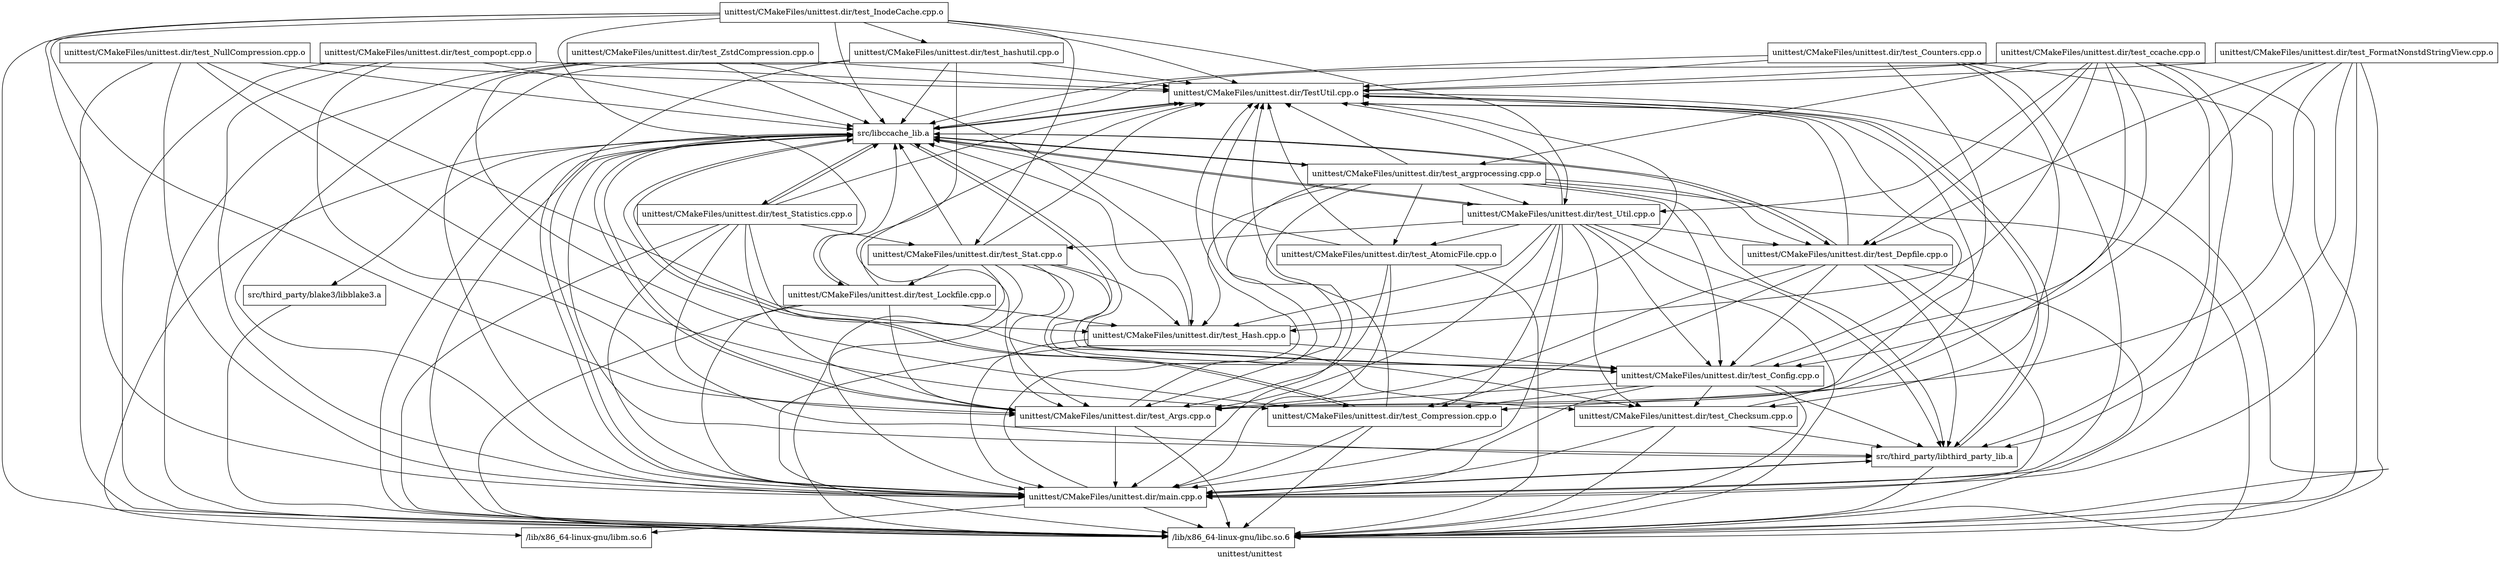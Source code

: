 digraph "unittest/unittest" {
	label="unittest/unittest";

	Node0x5651ae24cfc8 [shape=record,shape=record,label="{unittest/CMakeFiles/unittest.dir/TestUtil.cpp.o}"];
	Node0x5651ae24cfc8 -> Node0x5651ae24c128;
	Node0x5651ae24cfc8 -> Node0x5651ae24ab38;
	Node0x5651ae24cfc8 -> Node0x5651ae24d850;
	Node0x5651ae24c128 [shape=record,shape=record,label="{/lib/x86_64-linux-gnu/libc.so.6}"];
	Node0x5651ae24ab38 [shape=record,shape=record,label="{src/libccache_lib.a}"];
	Node0x5651ae24ab38 -> Node0x5651ae24cfc8;
	Node0x5651ae24ab38 -> Node0x5651ae24b150;
	Node0x5651ae24ab38 -> Node0x5651ae24cef8;
	Node0x5651ae24ab38 -> Node0x5651ae24c128;
	Node0x5651ae24ab38 -> Node0x5651ae24d850;
	Node0x5651ae24ab38 -> Node0x5651ae24acd8;
	Node0x5651ae24ab38 -> Node0x5651ae24c608;
	Node0x5651ae24ab38 -> Node0x5651ae24d510;
	Node0x5651ae24ab38 -> Node0x5651ae24d3d8;
	Node0x5651ae24ab38 -> Node0x5651ae24d2a0;
	Node0x5651ae24ab38 -> Node0x5651ae24b8a0;
	Node0x5651ae24ab38 -> Node0x5651ae24b220;
	Node0x5651ae24ab38 -> Node0x5651ae24b288;
	Node0x5651ae24d850 [shape=record,shape=record,label="{src/third_party/libthird_party_lib.a}"];
	Node0x5651ae24d850 -> Node0x5651ae24cfc8;
	Node0x5651ae24d850 -> Node0x5651ae24acd8;
	Node0x5651ae24d850 -> Node0x5651ae24c128;
	Node0x5651ae24acd8 [shape=record,shape=record,label="{unittest/CMakeFiles/unittest.dir/main.cpp.o}"];
	Node0x5651ae24acd8 -> Node0x5651ae24cfc8;
	Node0x5651ae24acd8 -> Node0x5651ae24b288;
	Node0x5651ae24acd8 -> Node0x5651ae24c128;
	Node0x5651ae24acd8 -> Node0x5651ae24ab38;
	Node0x5651ae24acd8 -> Node0x5651ae24d850;
	Node0x5651ae24b288 [shape=record,shape=record,label="{/lib/x86_64-linux-gnu/libm.so.6}"];
	Node0x5651ae24b150 [shape=record,shape=record,label="{unittest/CMakeFiles/unittest.dir/test_Args.cpp.o}"];
	Node0x5651ae24b150 -> Node0x5651ae24cfc8;
	Node0x5651ae24b150 -> Node0x5651ae24acd8;
	Node0x5651ae24b150 -> Node0x5651ae24ab38;
	Node0x5651ae24b150 -> Node0x5651ae24c128;
	Node0x5651ae24b490 [shape=record,shape=record,label="{unittest/CMakeFiles/unittest.dir/test_AtomicFile.cpp.o}"];
	Node0x5651ae24b490 -> Node0x5651ae24cfc8;
	Node0x5651ae24b490 -> Node0x5651ae24acd8;
	Node0x5651ae24b490 -> Node0x5651ae24b150;
	Node0x5651ae24b490 -> Node0x5651ae24ab38;
	Node0x5651ae24b490 -> Node0x5651ae24c128;
	Node0x5651ae24c9b0 [shape=record,shape=record,label="{unittest/CMakeFiles/unittest.dir/test_Checksum.cpp.o}"];
	Node0x5651ae24c9b0 -> Node0x5651ae24cfc8;
	Node0x5651ae24c9b0 -> Node0x5651ae24acd8;
	Node0x5651ae24c9b0 -> Node0x5651ae24c128;
	Node0x5651ae24c9b0 -> Node0x5651ae24d850;
	Node0x5651ae24c608 [shape=record,shape=record,label="{unittest/CMakeFiles/unittest.dir/test_Compression.cpp.o}"];
	Node0x5651ae24c608 -> Node0x5651ae24cfc8;
	Node0x5651ae24c608 -> Node0x5651ae24acd8;
	Node0x5651ae24c608 -> Node0x5651ae24ab38;
	Node0x5651ae24c608 -> Node0x5651ae24c128;
	Node0x5651ae24cef8 [shape=record,shape=record,label="{unittest/CMakeFiles/unittest.dir/test_Config.cpp.o}"];
	Node0x5651ae24cef8 -> Node0x5651ae24cfc8;
	Node0x5651ae24cef8 -> Node0x5651ae24acd8;
	Node0x5651ae24cef8 -> Node0x5651ae24b150;
	Node0x5651ae24cef8 -> Node0x5651ae24c9b0;
	Node0x5651ae24cef8 -> Node0x5651ae24c608;
	Node0x5651ae24cef8 -> Node0x5651ae24ab38;
	Node0x5651ae24cef8 -> Node0x5651ae24c128;
	Node0x5651ae24cef8 -> Node0x5651ae24d850;
	Node0x5651ae24b0e8 [shape=record,shape=record,label="{unittest/CMakeFiles/unittest.dir/test_Counters.cpp.o}"];
	Node0x5651ae24b0e8 -> Node0x5651ae24cfc8;
	Node0x5651ae24b0e8 -> Node0x5651ae24acd8;
	Node0x5651ae24b0e8 -> Node0x5651ae24b150;
	Node0x5651ae24b0e8 -> Node0x5651ae24c9b0;
	Node0x5651ae24b0e8 -> Node0x5651ae24c128;
	Node0x5651ae24b0e8 -> Node0x5651ae24ab38;
	Node0x5651ae24d510 [shape=record,shape=record,label="{unittest/CMakeFiles/unittest.dir/test_Depfile.cpp.o}"];
	Node0x5651ae24d510 -> Node0x5651ae24cfc8;
	Node0x5651ae24d510 -> Node0x5651ae24acd8;
	Node0x5651ae24d510 -> Node0x5651ae24b150;
	Node0x5651ae24d510 -> Node0x5651ae24c608;
	Node0x5651ae24d510 -> Node0x5651ae24cef8;
	Node0x5651ae24d510 -> Node0x5651ae24c128;
	Node0x5651ae24d510 -> Node0x5651ae24ab38;
	Node0x5651ae24d510 -> Node0x5651ae24d850;
	Node0x5651ae24b2f0 [shape=record,shape=record,label="{unittest/CMakeFiles/unittest.dir/test_FormatNonstdStringView.cpp.o}"];
	Node0x5651ae24b2f0 -> Node0x5651ae24cfc8;
	Node0x5651ae24b2f0 -> Node0x5651ae24acd8;
	Node0x5651ae24b2f0 -> Node0x5651ae24c608;
	Node0x5651ae24b2f0 -> Node0x5651ae24cef8;
	Node0x5651ae24b2f0 -> Node0x5651ae24d510;
	Node0x5651ae24b2f0 -> Node0x5651ae24c128;
	Node0x5651ae24b2f0 -> Node0x5651ae24d850;
	Node0x5651ae24a8c8 [shape=record,shape=record,label="{unittest/CMakeFiles/unittest.dir/test_Hash.cpp.o}"];
	Node0x5651ae24a8c8 -> Node0x5651ae24cfc8;
	Node0x5651ae24a8c8 -> Node0x5651ae24acd8;
	Node0x5651ae24a8c8 -> Node0x5651ae24cef8;
	Node0x5651ae24a8c8 -> Node0x5651ae24c128;
	Node0x5651ae24a8c8 -> Node0x5651ae24ab38;
	Node0x5651ae24bb78 [shape=record,shape=record,label="{unittest/CMakeFiles/unittest.dir/test_Lockfile.cpp.o}"];
	Node0x5651ae24bb78 -> Node0x5651ae24cfc8;
	Node0x5651ae24bb78 -> Node0x5651ae24acd8;
	Node0x5651ae24bb78 -> Node0x5651ae24b150;
	Node0x5651ae24bb78 -> Node0x5651ae24a8c8;
	Node0x5651ae24bb78 -> Node0x5651ae24c128;
	Node0x5651ae24bb78 -> Node0x5651ae24ab38;
	Node0x5651ae24cae8 [shape=record,shape=record,label="{unittest/CMakeFiles/unittest.dir/test_NullCompression.cpp.o}"];
	Node0x5651ae24cae8 -> Node0x5651ae24cfc8;
	Node0x5651ae24cae8 -> Node0x5651ae24acd8;
	Node0x5651ae24cae8 -> Node0x5651ae24c608;
	Node0x5651ae24cae8 -> Node0x5651ae24a8c8;
	Node0x5651ae24cae8 -> Node0x5651ae24ab38;
	Node0x5651ae24cae8 -> Node0x5651ae24c128;
	Node0x5651ae24c260 [shape=record,shape=record,label="{unittest/CMakeFiles/unittest.dir/test_Stat.cpp.o}"];
	Node0x5651ae24c260 -> Node0x5651ae24cfc8;
	Node0x5651ae24c260 -> Node0x5651ae24acd8;
	Node0x5651ae24c260 -> Node0x5651ae24b150;
	Node0x5651ae24c260 -> Node0x5651ae24c9b0;
	Node0x5651ae24c260 -> Node0x5651ae24cef8;
	Node0x5651ae24c260 -> Node0x5651ae24a8c8;
	Node0x5651ae24c260 -> Node0x5651ae24bb78;
	Node0x5651ae24c260 -> Node0x5651ae24c128;
	Node0x5651ae24c260 -> Node0x5651ae24ab38;
	Node0x5651ae24d2a0 [shape=record,shape=record,label="{unittest/CMakeFiles/unittest.dir/test_Statistics.cpp.o}"];
	Node0x5651ae24d2a0 -> Node0x5651ae24cfc8;
	Node0x5651ae24d2a0 -> Node0x5651ae24acd8;
	Node0x5651ae24d2a0 -> Node0x5651ae24b150;
	Node0x5651ae24d2a0 -> Node0x5651ae24c9b0;
	Node0x5651ae24d2a0 -> Node0x5651ae24c260;
	Node0x5651ae24d2a0 -> Node0x5651ae24c128;
	Node0x5651ae24d2a0 -> Node0x5651ae24ab38;
	Node0x5651ae24d2a0 -> Node0x5651ae24d850;
	Node0x5651ae24b8a0 [shape=record,shape=record,label="{unittest/CMakeFiles/unittest.dir/test_Util.cpp.o}"];
	Node0x5651ae24b8a0 -> Node0x5651ae24cfc8;
	Node0x5651ae24b8a0 -> Node0x5651ae24acd8;
	Node0x5651ae24b8a0 -> Node0x5651ae24b150;
	Node0x5651ae24b8a0 -> Node0x5651ae24b490;
	Node0x5651ae24b8a0 -> Node0x5651ae24c9b0;
	Node0x5651ae24b8a0 -> Node0x5651ae24c608;
	Node0x5651ae24b8a0 -> Node0x5651ae24cef8;
	Node0x5651ae24b8a0 -> Node0x5651ae24d510;
	Node0x5651ae24b8a0 -> Node0x5651ae24a8c8;
	Node0x5651ae24b8a0 -> Node0x5651ae24c260;
	Node0x5651ae24b8a0 -> Node0x5651ae24ab38;
	Node0x5651ae24b8a0 -> Node0x5651ae24c128;
	Node0x5651ae24b8a0 -> Node0x5651ae24d850;
	Node0x5651ae24a860 [shape=record,shape=record,label="{unittest/CMakeFiles/unittest.dir/test_ZstdCompression.cpp.o}"];
	Node0x5651ae24a860 -> Node0x5651ae24cfc8;
	Node0x5651ae24a860 -> Node0x5651ae24acd8;
	Node0x5651ae24a860 -> Node0x5651ae24c608;
	Node0x5651ae24a860 -> Node0x5651ae24a8c8;
	Node0x5651ae24a860 -> Node0x5651ae24ab38;
	Node0x5651ae24a860 -> Node0x5651ae24c128;
	Node0x5651ae24b220 [shape=record,shape=record,label="{unittest/CMakeFiles/unittest.dir/test_argprocessing.cpp.o}"];
	Node0x5651ae24b220 -> Node0x5651ae24cfc8;
	Node0x5651ae24b220 -> Node0x5651ae24acd8;
	Node0x5651ae24b220 -> Node0x5651ae24b150;
	Node0x5651ae24b220 -> Node0x5651ae24b490;
	Node0x5651ae24b220 -> Node0x5651ae24cef8;
	Node0x5651ae24b220 -> Node0x5651ae24d510;
	Node0x5651ae24b220 -> Node0x5651ae24a8c8;
	Node0x5651ae24b220 -> Node0x5651ae24b8a0;
	Node0x5651ae24b220 -> Node0x5651ae24ab38;
	Node0x5651ae24b220 -> Node0x5651ae24c128;
	Node0x5651ae24b220 -> Node0x5651ae24d850;
	Node0x5651ae24d578 [shape=record,shape=record,label="{unittest/CMakeFiles/unittest.dir/test_ccache.cpp.o}"];
	Node0x5651ae24d578 -> Node0x5651ae24cfc8;
	Node0x5651ae24d578 -> Node0x5651ae24acd8;
	Node0x5651ae24d578 -> Node0x5651ae24b150;
	Node0x5651ae24d578 -> Node0x5651ae24cef8;
	Node0x5651ae24d578 -> Node0x5651ae24d510;
	Node0x5651ae24d578 -> Node0x5651ae24a8c8;
	Node0x5651ae24d578 -> Node0x5651ae24b8a0;
	Node0x5651ae24d578 -> Node0x5651ae24b220;
	Node0x5651ae24d578 -> Node0x5651ae24ab38;
	Node0x5651ae24d578 -> Node0x5651ae24c128;
	Node0x5651ae24d578 -> Node0x5651ae24d850;
	Node0x5651ae24bc48 [shape=record,shape=record,label="{unittest/CMakeFiles/unittest.dir/test_compopt.cpp.o}"];
	Node0x5651ae24bc48 -> Node0x5651ae24cfc8;
	Node0x5651ae24bc48 -> Node0x5651ae24acd8;
	Node0x5651ae24bc48 -> Node0x5651ae24b150;
	Node0x5651ae24bc48 -> Node0x5651ae24c128;
	Node0x5651ae24bc48 -> Node0x5651ae24ab38;
	Node0x5651ae24b1b8 [shape=record,shape=record,label="{unittest/CMakeFiles/unittest.dir/test_hashutil.cpp.o}"];
	Node0x5651ae24b1b8 -> Node0x5651ae24cfc8;
	Node0x5651ae24b1b8 -> Node0x5651ae24acd8;
	Node0x5651ae24b1b8 -> Node0x5651ae24b150;
	Node0x5651ae24b1b8 -> Node0x5651ae24c128;
	Node0x5651ae24b1b8 -> Node0x5651ae24ab38;
	Node0x5651ae24ce28 [shape=record,shape=record,label="{unittest/CMakeFiles/unittest.dir/test_InodeCache.cpp.o}"];
	Node0x5651ae24ce28 -> Node0x5651ae24cfc8;
	Node0x5651ae24ce28 -> Node0x5651ae24acd8;
	Node0x5651ae24ce28 -> Node0x5651ae24b150;
	Node0x5651ae24ce28 -> Node0x5651ae24bb78;
	Node0x5651ae24ce28 -> Node0x5651ae24c260;
	Node0x5651ae24ce28 -> Node0x5651ae24b8a0;
	Node0x5651ae24ce28 -> Node0x5651ae24b1b8;
	Node0x5651ae24ce28 -> Node0x5651ae24ab38;
	Node0x5651ae24ce28 -> Node0x5651ae24c128;
	Node0x5651ae24d3d8 [shape=record,shape=record,label="{src/third_party/blake3/libblake3.a}"];
	Node0x5651ae24d3d8 -> Node0x5651ae24c128;
}
